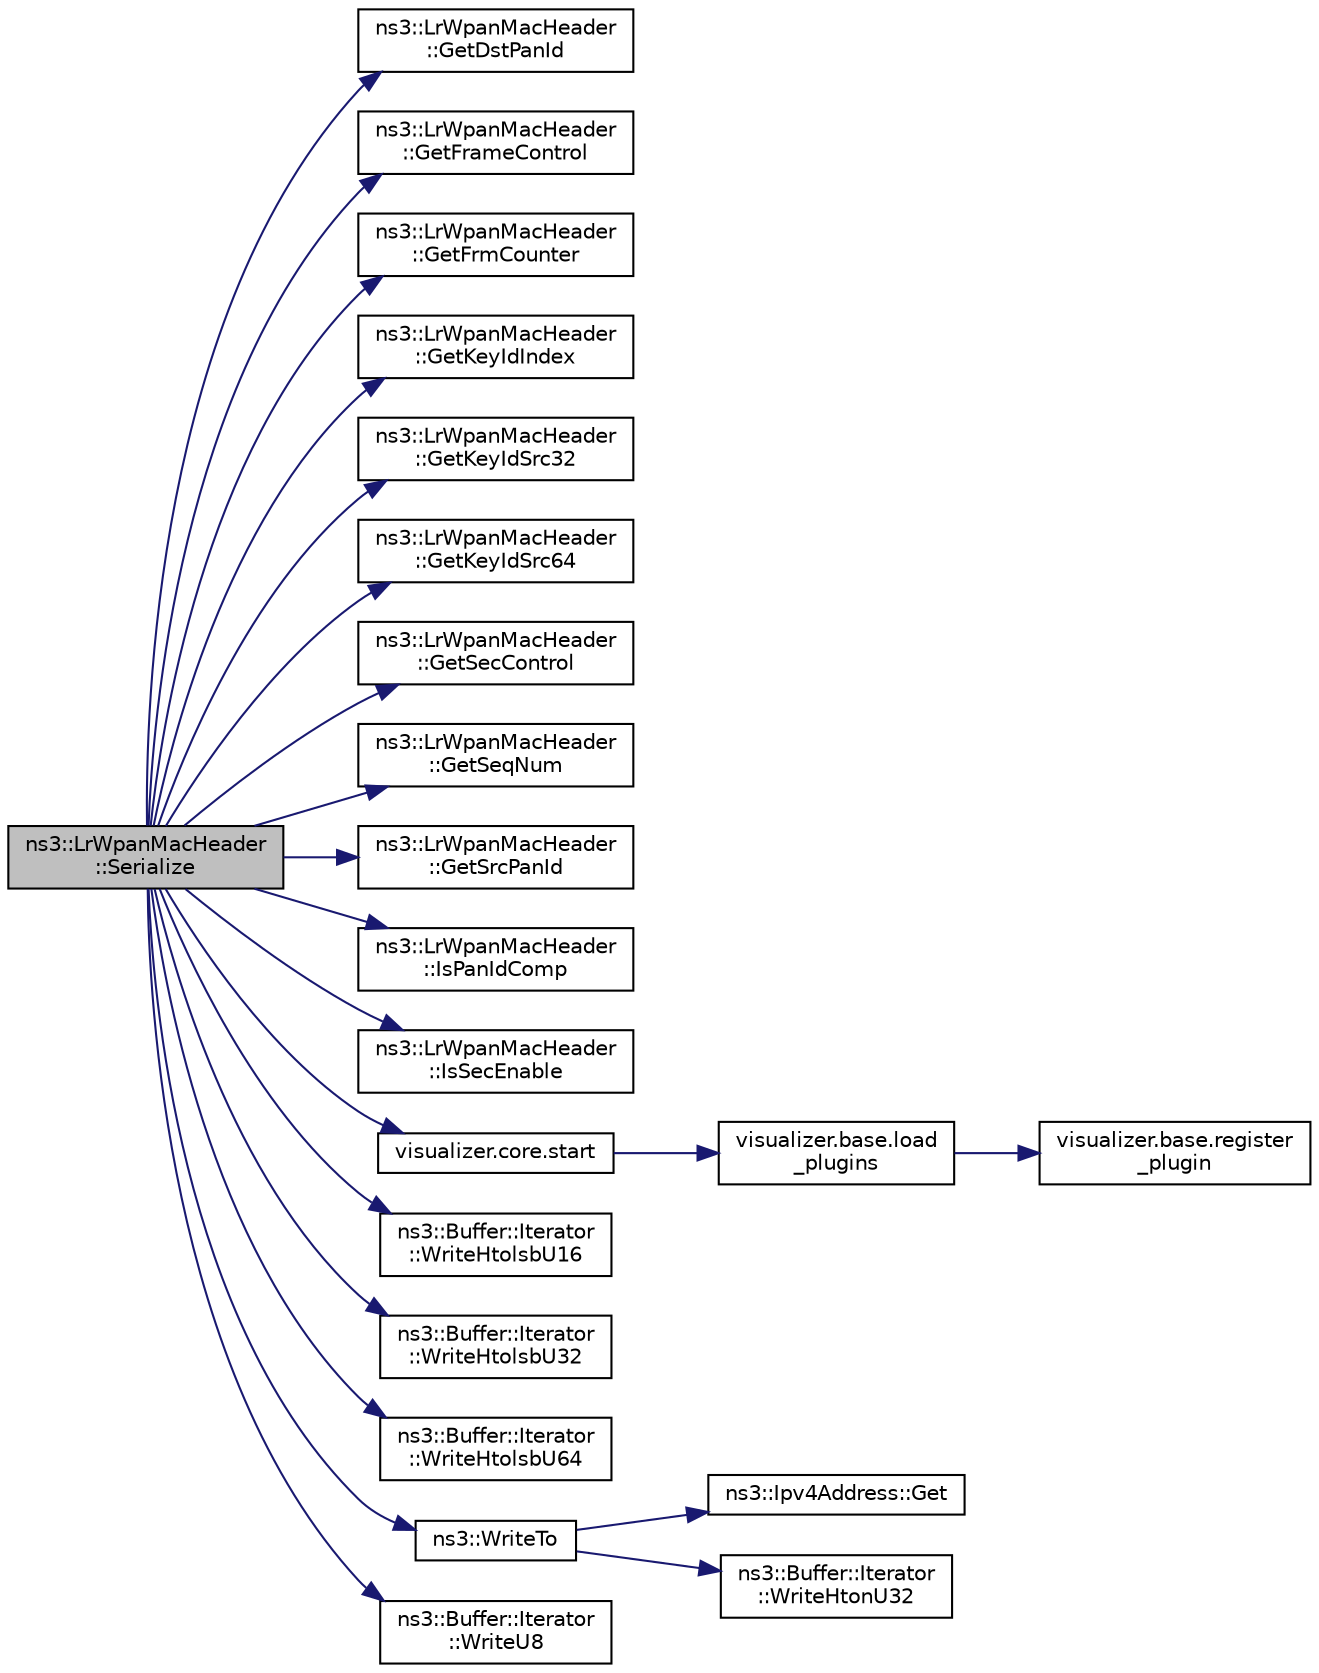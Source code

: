 digraph "ns3::LrWpanMacHeader::Serialize"
{
 // LATEX_PDF_SIZE
  edge [fontname="Helvetica",fontsize="10",labelfontname="Helvetica",labelfontsize="10"];
  node [fontname="Helvetica",fontsize="10",shape=record];
  rankdir="LR";
  Node1 [label="ns3::LrWpanMacHeader\l::Serialize",height=0.2,width=0.4,color="black", fillcolor="grey75", style="filled", fontcolor="black",tooltip=" "];
  Node1 -> Node2 [color="midnightblue",fontsize="10",style="solid",fontname="Helvetica"];
  Node2 [label="ns3::LrWpanMacHeader\l::GetDstPanId",height=0.2,width=0.4,color="black", fillcolor="white", style="filled",URL="$classns3_1_1_lr_wpan_mac_header.html#a6b14d52b014c0897f19034d59a6d14ed",tooltip="Get the Destination PAN ID."];
  Node1 -> Node3 [color="midnightblue",fontsize="10",style="solid",fontname="Helvetica"];
  Node3 [label="ns3::LrWpanMacHeader\l::GetFrameControl",height=0.2,width=0.4,color="black", fillcolor="white", style="filled",URL="$classns3_1_1_lr_wpan_mac_header.html#ac43ea4b51cc1fa5ddf459c84a7925441",tooltip="Get the Frame control field."];
  Node1 -> Node4 [color="midnightblue",fontsize="10",style="solid",fontname="Helvetica"];
  Node4 [label="ns3::LrWpanMacHeader\l::GetFrmCounter",height=0.2,width=0.4,color="black", fillcolor="white", style="filled",URL="$classns3_1_1_lr_wpan_mac_header.html#a8568fc9da5c9d0f54a7bc973f46d3014",tooltip="Get the Auxiliary Security Header - Frame Counter Octects."];
  Node1 -> Node5 [color="midnightblue",fontsize="10",style="solid",fontname="Helvetica"];
  Node5 [label="ns3::LrWpanMacHeader\l::GetKeyIdIndex",height=0.2,width=0.4,color="black", fillcolor="white", style="filled",URL="$classns3_1_1_lr_wpan_mac_header.html#af5cfde794bfe5ac2aaf84696c4dc3f66",tooltip="Get the Auxiliary Security Header - Key Identifier - Key Index."];
  Node1 -> Node6 [color="midnightblue",fontsize="10",style="solid",fontname="Helvetica"];
  Node6 [label="ns3::LrWpanMacHeader\l::GetKeyIdSrc32",height=0.2,width=0.4,color="black", fillcolor="white", style="filled",URL="$classns3_1_1_lr_wpan_mac_header.html#afb8d8c23af5156535e859e2b01d88f02",tooltip="Get the Auxiliary Security Header - Key Identifier - Key Source (2 Octects)"];
  Node1 -> Node7 [color="midnightblue",fontsize="10",style="solid",fontname="Helvetica"];
  Node7 [label="ns3::LrWpanMacHeader\l::GetKeyIdSrc64",height=0.2,width=0.4,color="black", fillcolor="white", style="filled",URL="$classns3_1_1_lr_wpan_mac_header.html#ae7d89d4ae6b975e405dd0b147a18f1f0",tooltip="Get the Auxiliary Security Header - Key Identifier - Key Source (4 Octects)"];
  Node1 -> Node8 [color="midnightblue",fontsize="10",style="solid",fontname="Helvetica"];
  Node8 [label="ns3::LrWpanMacHeader\l::GetSecControl",height=0.2,width=0.4,color="black", fillcolor="white", style="filled",URL="$classns3_1_1_lr_wpan_mac_header.html#a9c4e88afcf04cf0087dd43ff9bb5cb45",tooltip="Get the Auxiliary Security Header - Security Control Octect."];
  Node1 -> Node9 [color="midnightblue",fontsize="10",style="solid",fontname="Helvetica"];
  Node9 [label="ns3::LrWpanMacHeader\l::GetSeqNum",height=0.2,width=0.4,color="black", fillcolor="white", style="filled",URL="$classns3_1_1_lr_wpan_mac_header.html#a64cd2afa9110bff6957b673a41362ca0",tooltip="Get the frame Sequence number."];
  Node1 -> Node10 [color="midnightblue",fontsize="10",style="solid",fontname="Helvetica"];
  Node10 [label="ns3::LrWpanMacHeader\l::GetSrcPanId",height=0.2,width=0.4,color="black", fillcolor="white", style="filled",URL="$classns3_1_1_lr_wpan_mac_header.html#ae849e4fe2081928f67d07b98ec551f32",tooltip="Get the Source PAN ID."];
  Node1 -> Node11 [color="midnightblue",fontsize="10",style="solid",fontname="Helvetica"];
  Node11 [label="ns3::LrWpanMacHeader\l::IsPanIdComp",height=0.2,width=0.4,color="black", fillcolor="white", style="filled",URL="$classns3_1_1_lr_wpan_mac_header.html#aebe730e270222ae58add67a94f17a543",tooltip="Check if PAN ID Compression bit of Frame Control is enabled."];
  Node1 -> Node12 [color="midnightblue",fontsize="10",style="solid",fontname="Helvetica"];
  Node12 [label="ns3::LrWpanMacHeader\l::IsSecEnable",height=0.2,width=0.4,color="black", fillcolor="white", style="filled",URL="$classns3_1_1_lr_wpan_mac_header.html#aa31011563a24c5041b34842f0ae567d0",tooltip="Check if Security Enabled bit of Frame Control is enabled."];
  Node1 -> Node13 [color="midnightblue",fontsize="10",style="solid",fontname="Helvetica"];
  Node13 [label="visualizer.core.start",height=0.2,width=0.4,color="black", fillcolor="white", style="filled",URL="$namespacevisualizer_1_1core.html#a2a35e5d8a34af358b508dac8635754e0",tooltip=" "];
  Node13 -> Node14 [color="midnightblue",fontsize="10",style="solid",fontname="Helvetica"];
  Node14 [label="visualizer.base.load\l_plugins",height=0.2,width=0.4,color="black", fillcolor="white", style="filled",URL="$namespacevisualizer_1_1base.html#ad171497a5ff1afe0a73bedaebf35448f",tooltip=" "];
  Node14 -> Node15 [color="midnightblue",fontsize="10",style="solid",fontname="Helvetica"];
  Node15 [label="visualizer.base.register\l_plugin",height=0.2,width=0.4,color="black", fillcolor="white", style="filled",URL="$namespacevisualizer_1_1base.html#a6b0ffcff1e17ec4027496f50177e5b9e",tooltip=" "];
  Node1 -> Node16 [color="midnightblue",fontsize="10",style="solid",fontname="Helvetica"];
  Node16 [label="ns3::Buffer::Iterator\l::WriteHtolsbU16",height=0.2,width=0.4,color="black", fillcolor="white", style="filled",URL="$classns3_1_1_buffer_1_1_iterator.html#a2e89a2939c01994a490d6f0be22770a1",tooltip=" "];
  Node1 -> Node17 [color="midnightblue",fontsize="10",style="solid",fontname="Helvetica"];
  Node17 [label="ns3::Buffer::Iterator\l::WriteHtolsbU32",height=0.2,width=0.4,color="black", fillcolor="white", style="filled",URL="$classns3_1_1_buffer_1_1_iterator.html#a4c72d9724c68f45909a25b16de818655",tooltip=" "];
  Node1 -> Node18 [color="midnightblue",fontsize="10",style="solid",fontname="Helvetica"];
  Node18 [label="ns3::Buffer::Iterator\l::WriteHtolsbU64",height=0.2,width=0.4,color="black", fillcolor="white", style="filled",URL="$classns3_1_1_buffer_1_1_iterator.html#a930c087b76db8b535f224b4eb916c359",tooltip=" "];
  Node1 -> Node19 [color="midnightblue",fontsize="10",style="solid",fontname="Helvetica"];
  Node19 [label="ns3::WriteTo",height=0.2,width=0.4,color="black", fillcolor="white", style="filled",URL="$namespacens3.html#abe3cb0173e87a3f7e2e414358c0a08bf",tooltip="Write an Ipv4Address to a Buffer."];
  Node19 -> Node20 [color="midnightblue",fontsize="10",style="solid",fontname="Helvetica"];
  Node20 [label="ns3::Ipv4Address::Get",height=0.2,width=0.4,color="black", fillcolor="white", style="filled",URL="$classns3_1_1_ipv4_address.html#a154da9b1ff6eb451dc4840613fe43e73",tooltip="Get the host-order 32-bit IP address."];
  Node19 -> Node21 [color="midnightblue",fontsize="10",style="solid",fontname="Helvetica"];
  Node21 [label="ns3::Buffer::Iterator\l::WriteHtonU32",height=0.2,width=0.4,color="black", fillcolor="white", style="filled",URL="$classns3_1_1_buffer_1_1_iterator.html#ac8a95d099acc1fa0e699200b4de82173",tooltip=" "];
  Node1 -> Node22 [color="midnightblue",fontsize="10",style="solid",fontname="Helvetica"];
  Node22 [label="ns3::Buffer::Iterator\l::WriteU8",height=0.2,width=0.4,color="black", fillcolor="white", style="filled",URL="$classns3_1_1_buffer_1_1_iterator.html#a3c7bacca6cbb821c9d14fa4626b7ae16",tooltip=" "];
}
